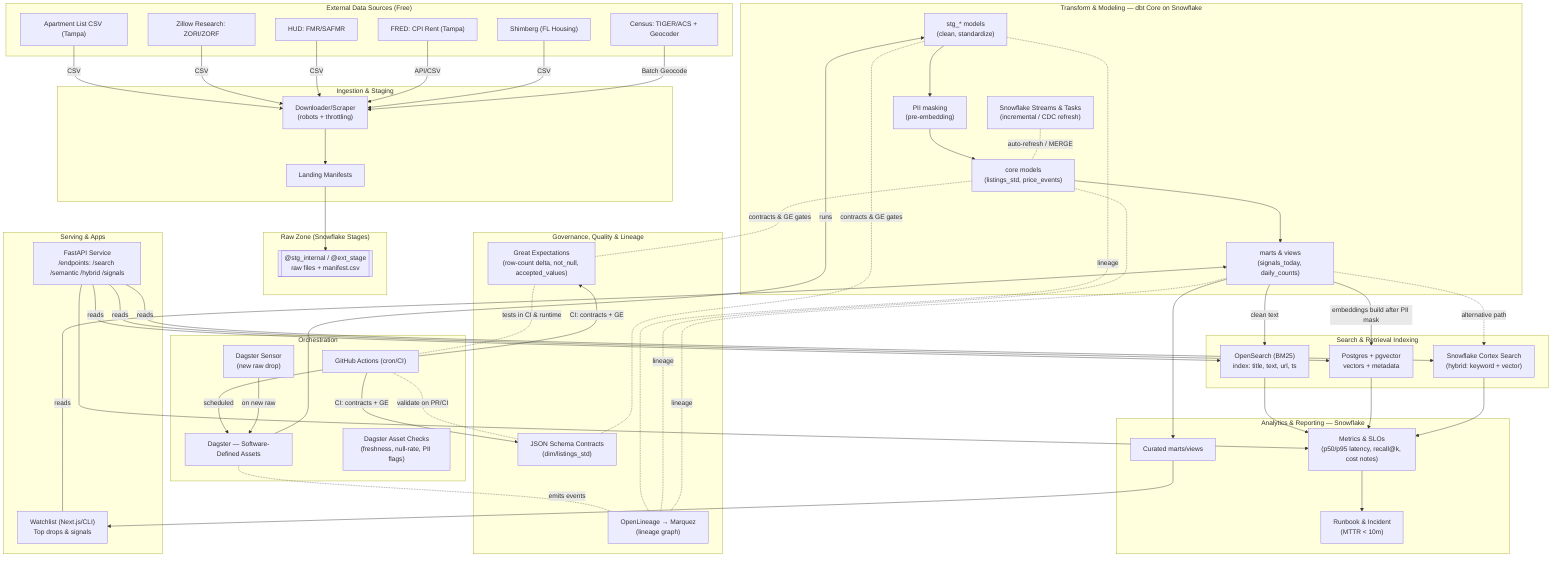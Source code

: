 flowchart TD
  %% ============== LAYERS ==============
  subgraph S["External Data Sources (Free)"]
    A1["Apartment List CSV (Tampa)"]
    A2["Zillow Research: ZORI/ZORF"]
    A3["HUD: FMR/SAFMR"]
    A4["FRED: CPI Rent (Tampa)"]
    A5["Shimberg (FL Housing)"]
    A6["Census: TIGER/ACS + Geocoder"]
  end

  subgraph I["Ingestion & Staging"]
    I0["Downloader/Scraper\n(robots + throttling)"]
    I1["Landing Manifests"]
  end

  subgraph R["Raw Zone (Snowflake Stages)"]
    R0[["@stg_internal / @ext_stage\nraw files + manifest.csv"]]
  end

  subgraph T["Transform & Modeling — dbt Core on Snowflake"]
    T0["stg_* models\n(clean, standardize)"]
    Tpii["PII masking\n(pre-embedding)"]
    T1["core models\n(listings_std, price_events)"]
    T2["marts & views\n(signals_today, daily_counts)"]
    T3["Snowflake Streams & Tasks\n(incremental / CDC refresh)"]
  end

  subgraph O["Orchestration"]
    O0["Dagster — Software-Defined Assets"]
    O1["Dagster Asset Checks\n(freshness, null-rate, PII flags)"]
    O2["Dagster Sensor\n(new raw drop)"]
    O3["GitHub Actions (cron/CI)"]
  end

  subgraph G["Governance, Quality & Lineage"]
    G0["JSON Schema Contracts\n(dim/listings_std)"]
    G1["Great Expectations\n(row-count delta, not_null, accepted_values)"]
    G2["OpenLineage → Marquez\n(lineage graph)"]
  end

  subgraph X["Search & Retrieval Indexing"]
    X0["OpenSearch (BM25)\nindex: title, text, url, ts"]
    X1["Postgres + pgvector\nvectors + metadata"]
    X2["Snowflake Cortex Search\n(hybrid: keyword + vector)"]
  end

  subgraph SVC["Serving & Apps"]
    S0["FastAPI Service\n/endpoints: /search /semantic /hybrid /signals"]
    UI["Watchlist (Next.js/CLI)\nTop drops & signals"]
  end

  subgraph A["Analytics & Reporting — Snowflake"]
    A0["Curated marts/views"]
    A1r["Metrics & SLOs\n(p50/p95 latency, recall@k, cost notes)"]
    A2r["Runbook & Incident\n(MTTR < 10m)"]
  end

  %% ============== FLOWS ==============
  %% Sources → Ingest → Stage
  A1 -->|CSV| I0
  A2 -->|CSV| I0
  A3 -->|CSV| I0
  A4 -->|API/CSV| I0
  A5 -->|CSV| I0
  A6 -->|Batch Geocode| I0
  I0 --> I1 --> R0

  %% Stage → Transform (dbt on Snowflake)
  O3 -->|scheduled| O0
  O2 -->|on new raw| O0
  O0 -->|runs| T0

  %% Transform & Quality gates
  T0 --> Tpii --> T1 --> T2
  T3 -. "auto-refresh / MERGE" .- T1
  G0 -. validate on PR/CI .- O3
  G1 -. tests in CI & runtime .- O3
  T0 -. contracts & GE gates .- G0
  T1 -. contracts & GE gates .- G1

  %% Lineage
  O0 -. emits events .- G2
  T0 -. lineage .- G2
  T1 -. lineage .- G2
  T2 -. lineage .- G2

  %% Indexing paths
  T2 -->|clean text| X0
  T2 -->|embeddings build after PII mask| X1
  T2 -. alternative path .-> X2

  %% Serving
  S0 -->|reads| X0
  S0 -->|reads| X1
  S0 -->|reads| X2
  UI -->|reads| T2

  %% Observability & Reporting
  S0 --> A1r
  X0 --> A1r
  X1 --> A1r
  X2 --> A1r
  T2 --> A0 --> UI
  A1r --> A2r

  %% Notes: CI gates
  O3 -->|CI: contracts + GE| G0
  O3 -->|CI: contracts + GE| G1